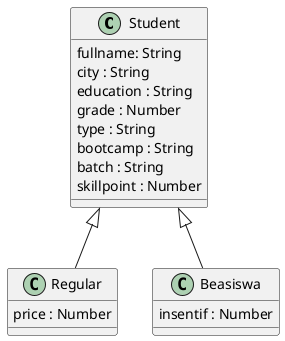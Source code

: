 @startuml classdiagram-student

class Student{
    fullname: String
    city : String
    education : String
    grade : Number
    type : String
    bootcamp : String
    batch : String
    skillpoint : Number
}
 
class Regular extends Student{
    price : Number

}

class Beasiswa extends Student{
    insentif : Number
}

@enduml
